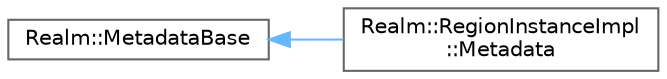 digraph "Graphical Class Hierarchy"
{
 // LATEX_PDF_SIZE
  bgcolor="transparent";
  edge [fontname=Helvetica,fontsize=10,labelfontname=Helvetica,labelfontsize=10];
  node [fontname=Helvetica,fontsize=10,shape=box,height=0.2,width=0.4];
  rankdir="LR";
  Node0 [id="Node000000",label="Realm::MetadataBase",height=0.2,width=0.4,color="grey40", fillcolor="white", style="filled",URL="$classRealm_1_1MetadataBase.html",tooltip=" "];
  Node0 -> Node1 [id="edge190_Node000000_Node000001",dir="back",color="steelblue1",style="solid",tooltip=" "];
  Node1 [id="Node000001",label="Realm::RegionInstanceImpl\l::Metadata",height=0.2,width=0.4,color="grey40", fillcolor="white", style="filled",URL="$classRealm_1_1RegionInstanceImpl_1_1Metadata.html",tooltip=" "];
}
